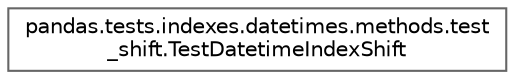 digraph "Graphical Class Hierarchy"
{
 // LATEX_PDF_SIZE
  bgcolor="transparent";
  edge [fontname=Helvetica,fontsize=10,labelfontname=Helvetica,labelfontsize=10];
  node [fontname=Helvetica,fontsize=10,shape=box,height=0.2,width=0.4];
  rankdir="LR";
  Node0 [id="Node000000",label="pandas.tests.indexes.datetimes.methods.test\l_shift.TestDatetimeIndexShift",height=0.2,width=0.4,color="grey40", fillcolor="white", style="filled",URL="$d9/de4/classpandas_1_1tests_1_1indexes_1_1datetimes_1_1methods_1_1test__shift_1_1TestDatetimeIndexShift.html",tooltip=" "];
}
